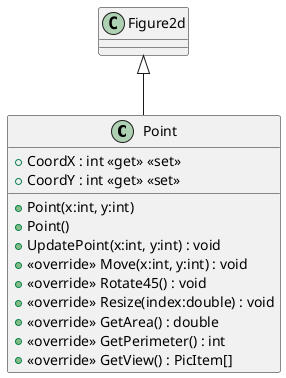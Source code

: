 @startuml
class Point {
    + Point(x:int, y:int)
    + Point()
    + CoordX : int <<get>> <<set>>
    + CoordY : int <<get>> <<set>>
    + UpdatePoint(x:int, y:int) : void
    + <<override>> Move(x:int, y:int) : void
    + <<override>> Rotate45() : void
    + <<override>> Resize(index:double) : void
    + <<override>> GetArea() : double
    + <<override>> GetPerimeter() : int
    + <<override>> GetView() : PicItem[]
}
Figure2d <|-- Point
@enduml
